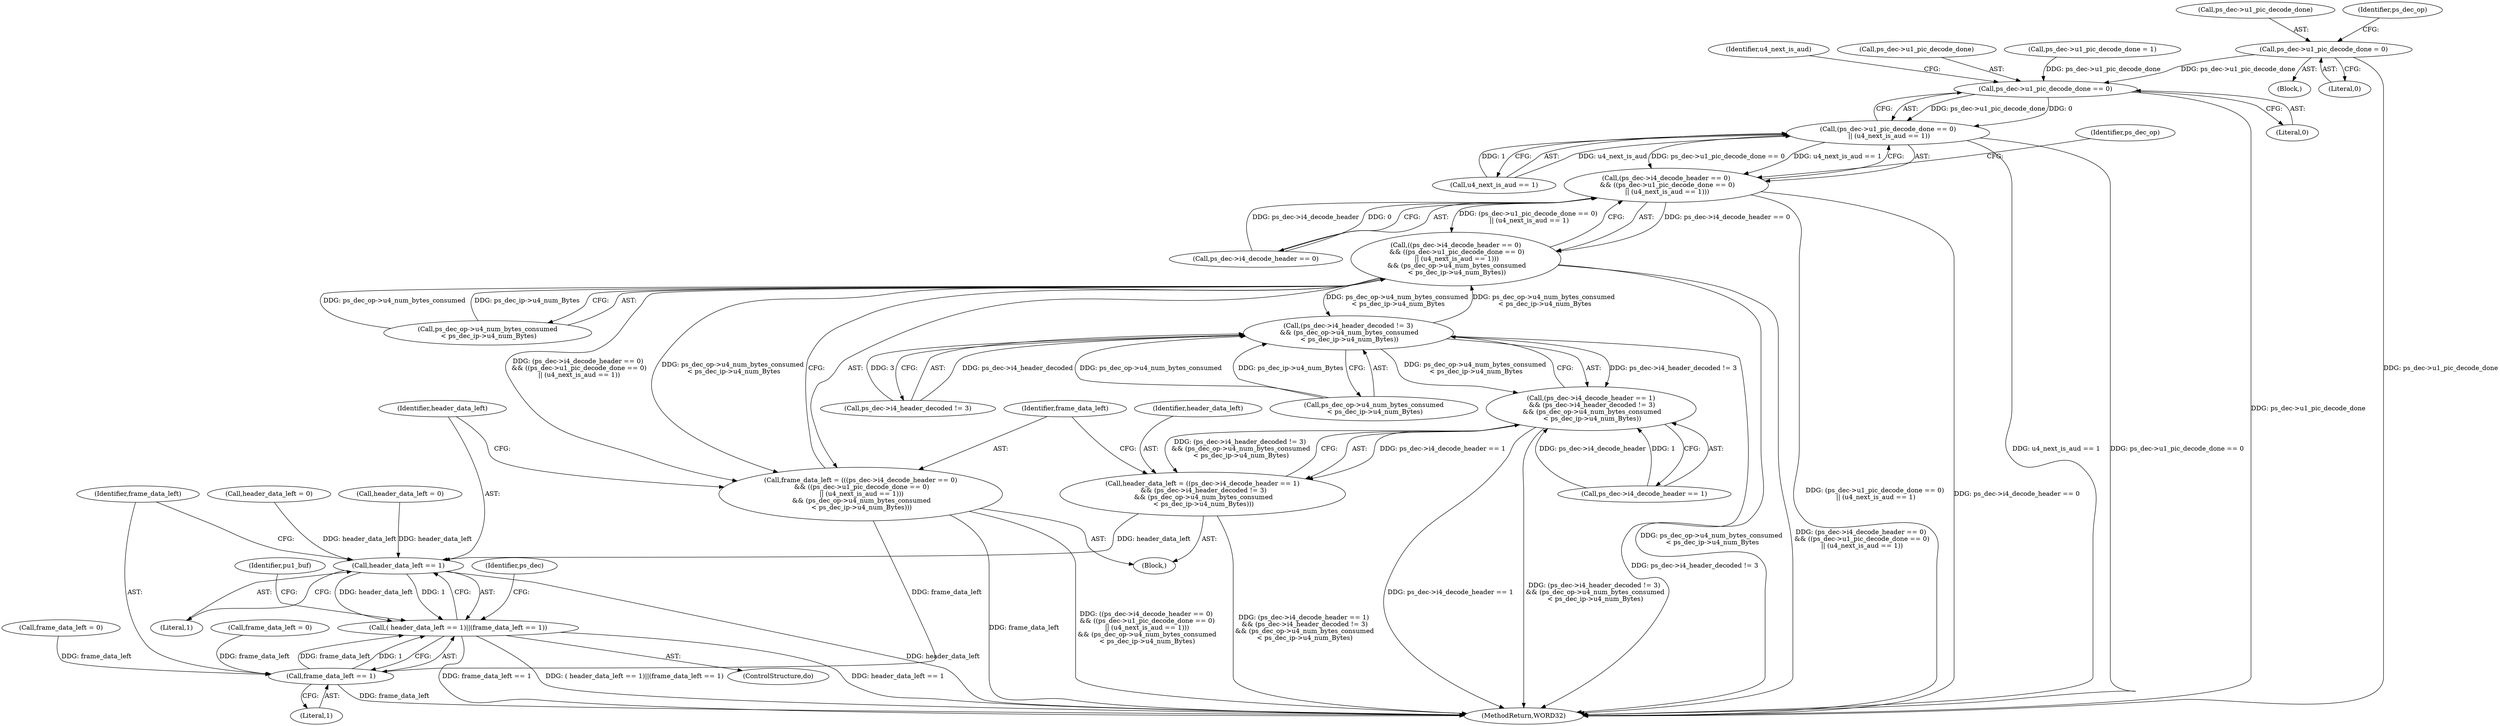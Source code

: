 digraph "0_Android_33ef7de9ddc8ea7eb9cbc440d1cf89957a0c267b@pointer" {
"1000302" [label="(Call,ps_dec->u1_pic_decode_done = 0)"];
"1001453" [label="(Call,ps_dec->u1_pic_decode_done == 0)"];
"1001452" [label="(Call,(ps_dec->u1_pic_decode_done == 0)\n || (u4_next_is_aud == 1))"];
"1001446" [label="(Call,(ps_dec->i4_decode_header == 0)\n && ((ps_dec->u1_pic_decode_done == 0)\n || (u4_next_is_aud == 1)))"];
"1001445" [label="(Call,((ps_dec->i4_decode_header == 0)\n && ((ps_dec->u1_pic_decode_done == 0)\n || (u4_next_is_aud == 1)))\n && (ps_dec_op->u4_num_bytes_consumed\n < ps_dec_ip->u4_num_Bytes))"];
"1001430" [label="(Call,(ps_dec->i4_header_decoded != 3)\n && (ps_dec_op->u4_num_bytes_consumed\n < ps_dec_ip->u4_num_Bytes))"];
"1001424" [label="(Call,(ps_dec->i4_decode_header == 1)\n && (ps_dec->i4_header_decoded != 3)\n && (ps_dec_op->u4_num_bytes_consumed\n < ps_dec_ip->u4_num_Bytes))"];
"1001422" [label="(Call,header_data_left = ((ps_dec->i4_decode_header == 1)\n && (ps_dec->i4_header_decoded != 3)\n && (ps_dec_op->u4_num_bytes_consumed\n < ps_dec_ip->u4_num_Bytes)))"];
"1001469" [label="(Call,header_data_left == 1)"];
"1001468" [label="(Call,( header_data_left == 1)||(frame_data_left == 1))"];
"1001443" [label="(Call,frame_data_left = (((ps_dec->i4_decode_header == 0)\n && ((ps_dec->u1_pic_decode_done == 0)\n || (u4_next_is_aud == 1)))\n && (ps_dec_op->u4_num_bytes_consumed\n < ps_dec_ip->u4_num_Bytes)))"];
"1001472" [label="(Call,frame_data_left == 1)"];
"1001446" [label="(Call,(ps_dec->i4_decode_header == 0)\n && ((ps_dec->u1_pic_decode_done == 0)\n || (u4_next_is_aud == 1)))"];
"1000197" [label="(Call,header_data_left = 0)"];
"1001443" [label="(Call,frame_data_left = (((ps_dec->i4_decode_header == 0)\n && ((ps_dec->u1_pic_decode_done == 0)\n || (u4_next_is_aud == 1)))\n && (ps_dec_op->u4_num_bytes_consumed\n < ps_dec_ip->u4_num_Bytes)))"];
"1001469" [label="(Call,header_data_left == 1)"];
"1001453" [label="(Call,ps_dec->u1_pic_decode_done == 0)"];
"1001473" [label="(Identifier,frame_data_left)"];
"1001445" [label="(Call,((ps_dec->i4_decode_header == 0)\n && ((ps_dec->u1_pic_decode_done == 0)\n || (u4_next_is_aud == 1)))\n && (ps_dec_op->u4_num_bytes_consumed\n < ps_dec_ip->u4_num_Bytes))"];
"1000980" [label="(Identifier,pu1_buf)"];
"1000302" [label="(Call,ps_dec->u1_pic_decode_done = 0)"];
"1001468" [label="(Call,( header_data_left == 1)||(frame_data_left == 1))"];
"1001430" [label="(Call,(ps_dec->i4_header_decoded != 3)\n && (ps_dec_op->u4_num_bytes_consumed\n < ps_dec_ip->u4_num_Bytes))"];
"1001444" [label="(Identifier,frame_data_left)"];
"1001424" [label="(Call,(ps_dec->i4_decode_header == 1)\n && (ps_dec->i4_header_decoded != 3)\n && (ps_dec_op->u4_num_bytes_consumed\n < ps_dec_ip->u4_num_Bytes))"];
"1001472" [label="(Call,frame_data_left == 1)"];
"1001479" [label="(Identifier,ps_dec)"];
"1000201" [label="(Call,frame_data_left = 0)"];
"1001474" [label="(Literal,1)"];
"1002189" [label="(MethodReturn,WORD32)"];
"1000977" [label="(Block,)"];
"1000303" [label="(Call,ps_dec->u1_pic_decode_done)"];
"1000306" [label="(Literal,0)"];
"1001436" [label="(Call,ps_dec_op->u4_num_bytes_consumed\n < ps_dec_ip->u4_num_Bytes)"];
"1001423" [label="(Identifier,header_data_left)"];
"1000152" [label="(Block,)"];
"1000976" [label="(ControlStructure,do)"];
"1001457" [label="(Literal,0)"];
"1001452" [label="(Call,(ps_dec->u1_pic_decode_done == 0)\n || (u4_next_is_aud == 1))"];
"1001425" [label="(Call,ps_dec->i4_decode_header == 1)"];
"1001286" [label="(Call,header_data_left = 0)"];
"1001283" [label="(Call,frame_data_left = 0)"];
"1001459" [label="(Identifier,u4_next_is_aud)"];
"1000309" [label="(Identifier,ps_dec_op)"];
"1001461" [label="(Call,ps_dec_op->u4_num_bytes_consumed\n < ps_dec_ip->u4_num_Bytes)"];
"1001422" [label="(Call,header_data_left = ((ps_dec->i4_decode_header == 1)\n && (ps_dec->i4_header_decoded != 3)\n && (ps_dec_op->u4_num_bytes_consumed\n < ps_dec_ip->u4_num_Bytes)))"];
"1001447" [label="(Call,ps_dec->i4_decode_header == 0)"];
"1001458" [label="(Call,u4_next_is_aud == 1)"];
"1001471" [label="(Literal,1)"];
"1001463" [label="(Identifier,ps_dec_op)"];
"1001431" [label="(Call,ps_dec->i4_header_decoded != 3)"];
"1001454" [label="(Call,ps_dec->u1_pic_decode_done)"];
"1001470" [label="(Identifier,header_data_left)"];
"1001275" [label="(Call,ps_dec->u1_pic_decode_done = 1)"];
"1000302" -> "1000152"  [label="AST: "];
"1000302" -> "1000306"  [label="CFG: "];
"1000303" -> "1000302"  [label="AST: "];
"1000306" -> "1000302"  [label="AST: "];
"1000309" -> "1000302"  [label="CFG: "];
"1000302" -> "1002189"  [label="DDG: ps_dec->u1_pic_decode_done"];
"1000302" -> "1001453"  [label="DDG: ps_dec->u1_pic_decode_done"];
"1001453" -> "1001452"  [label="AST: "];
"1001453" -> "1001457"  [label="CFG: "];
"1001454" -> "1001453"  [label="AST: "];
"1001457" -> "1001453"  [label="AST: "];
"1001459" -> "1001453"  [label="CFG: "];
"1001452" -> "1001453"  [label="CFG: "];
"1001453" -> "1002189"  [label="DDG: ps_dec->u1_pic_decode_done"];
"1001453" -> "1001452"  [label="DDG: ps_dec->u1_pic_decode_done"];
"1001453" -> "1001452"  [label="DDG: 0"];
"1001275" -> "1001453"  [label="DDG: ps_dec->u1_pic_decode_done"];
"1001452" -> "1001446"  [label="AST: "];
"1001452" -> "1001458"  [label="CFG: "];
"1001458" -> "1001452"  [label="AST: "];
"1001446" -> "1001452"  [label="CFG: "];
"1001452" -> "1002189"  [label="DDG: u4_next_is_aud == 1"];
"1001452" -> "1002189"  [label="DDG: ps_dec->u1_pic_decode_done == 0"];
"1001452" -> "1001446"  [label="DDG: ps_dec->u1_pic_decode_done == 0"];
"1001452" -> "1001446"  [label="DDG: u4_next_is_aud == 1"];
"1001458" -> "1001452"  [label="DDG: u4_next_is_aud"];
"1001458" -> "1001452"  [label="DDG: 1"];
"1001446" -> "1001445"  [label="AST: "];
"1001446" -> "1001447"  [label="CFG: "];
"1001447" -> "1001446"  [label="AST: "];
"1001463" -> "1001446"  [label="CFG: "];
"1001445" -> "1001446"  [label="CFG: "];
"1001446" -> "1002189"  [label="DDG: (ps_dec->u1_pic_decode_done == 0)\n || (u4_next_is_aud == 1)"];
"1001446" -> "1002189"  [label="DDG: ps_dec->i4_decode_header == 0"];
"1001446" -> "1001445"  [label="DDG: ps_dec->i4_decode_header == 0"];
"1001446" -> "1001445"  [label="DDG: (ps_dec->u1_pic_decode_done == 0)\n || (u4_next_is_aud == 1)"];
"1001447" -> "1001446"  [label="DDG: ps_dec->i4_decode_header"];
"1001447" -> "1001446"  [label="DDG: 0"];
"1001445" -> "1001443"  [label="AST: "];
"1001445" -> "1001461"  [label="CFG: "];
"1001461" -> "1001445"  [label="AST: "];
"1001443" -> "1001445"  [label="CFG: "];
"1001445" -> "1002189"  [label="DDG: ps_dec_op->u4_num_bytes_consumed\n < ps_dec_ip->u4_num_Bytes"];
"1001445" -> "1002189"  [label="DDG: (ps_dec->i4_decode_header == 0)\n && ((ps_dec->u1_pic_decode_done == 0)\n || (u4_next_is_aud == 1))"];
"1001445" -> "1001430"  [label="DDG: ps_dec_op->u4_num_bytes_consumed\n < ps_dec_ip->u4_num_Bytes"];
"1001445" -> "1001443"  [label="DDG: (ps_dec->i4_decode_header == 0)\n && ((ps_dec->u1_pic_decode_done == 0)\n || (u4_next_is_aud == 1))"];
"1001445" -> "1001443"  [label="DDG: ps_dec_op->u4_num_bytes_consumed\n < ps_dec_ip->u4_num_Bytes"];
"1001430" -> "1001445"  [label="DDG: ps_dec_op->u4_num_bytes_consumed\n < ps_dec_ip->u4_num_Bytes"];
"1001461" -> "1001445"  [label="DDG: ps_dec_op->u4_num_bytes_consumed"];
"1001461" -> "1001445"  [label="DDG: ps_dec_ip->u4_num_Bytes"];
"1001430" -> "1001424"  [label="AST: "];
"1001430" -> "1001431"  [label="CFG: "];
"1001430" -> "1001436"  [label="CFG: "];
"1001431" -> "1001430"  [label="AST: "];
"1001436" -> "1001430"  [label="AST: "];
"1001424" -> "1001430"  [label="CFG: "];
"1001430" -> "1002189"  [label="DDG: ps_dec->i4_header_decoded != 3"];
"1001430" -> "1001424"  [label="DDG: ps_dec->i4_header_decoded != 3"];
"1001430" -> "1001424"  [label="DDG: ps_dec_op->u4_num_bytes_consumed\n < ps_dec_ip->u4_num_Bytes"];
"1001431" -> "1001430"  [label="DDG: ps_dec->i4_header_decoded"];
"1001431" -> "1001430"  [label="DDG: 3"];
"1001436" -> "1001430"  [label="DDG: ps_dec_op->u4_num_bytes_consumed"];
"1001436" -> "1001430"  [label="DDG: ps_dec_ip->u4_num_Bytes"];
"1001424" -> "1001422"  [label="AST: "];
"1001424" -> "1001425"  [label="CFG: "];
"1001425" -> "1001424"  [label="AST: "];
"1001422" -> "1001424"  [label="CFG: "];
"1001424" -> "1002189"  [label="DDG: ps_dec->i4_decode_header == 1"];
"1001424" -> "1002189"  [label="DDG: (ps_dec->i4_header_decoded != 3)\n && (ps_dec_op->u4_num_bytes_consumed\n < ps_dec_ip->u4_num_Bytes)"];
"1001424" -> "1001422"  [label="DDG: ps_dec->i4_decode_header == 1"];
"1001424" -> "1001422"  [label="DDG: (ps_dec->i4_header_decoded != 3)\n && (ps_dec_op->u4_num_bytes_consumed\n < ps_dec_ip->u4_num_Bytes)"];
"1001425" -> "1001424"  [label="DDG: ps_dec->i4_decode_header"];
"1001425" -> "1001424"  [label="DDG: 1"];
"1001422" -> "1000977"  [label="AST: "];
"1001423" -> "1001422"  [label="AST: "];
"1001444" -> "1001422"  [label="CFG: "];
"1001422" -> "1002189"  [label="DDG: (ps_dec->i4_decode_header == 1)\n && (ps_dec->i4_header_decoded != 3)\n && (ps_dec_op->u4_num_bytes_consumed\n < ps_dec_ip->u4_num_Bytes)"];
"1001422" -> "1001469"  [label="DDG: header_data_left"];
"1001469" -> "1001468"  [label="AST: "];
"1001469" -> "1001471"  [label="CFG: "];
"1001470" -> "1001469"  [label="AST: "];
"1001471" -> "1001469"  [label="AST: "];
"1001473" -> "1001469"  [label="CFG: "];
"1001468" -> "1001469"  [label="CFG: "];
"1001469" -> "1002189"  [label="DDG: header_data_left"];
"1001469" -> "1001468"  [label="DDG: header_data_left"];
"1001469" -> "1001468"  [label="DDG: 1"];
"1001286" -> "1001469"  [label="DDG: header_data_left"];
"1000197" -> "1001469"  [label="DDG: header_data_left"];
"1001468" -> "1000976"  [label="AST: "];
"1001468" -> "1001472"  [label="CFG: "];
"1001472" -> "1001468"  [label="AST: "];
"1000980" -> "1001468"  [label="CFG: "];
"1001479" -> "1001468"  [label="CFG: "];
"1001468" -> "1002189"  [label="DDG: frame_data_left == 1"];
"1001468" -> "1002189"  [label="DDG: ( header_data_left == 1)||(frame_data_left == 1)"];
"1001468" -> "1002189"  [label="DDG: header_data_left == 1"];
"1001472" -> "1001468"  [label="DDG: frame_data_left"];
"1001472" -> "1001468"  [label="DDG: 1"];
"1001443" -> "1000977"  [label="AST: "];
"1001444" -> "1001443"  [label="AST: "];
"1001470" -> "1001443"  [label="CFG: "];
"1001443" -> "1002189"  [label="DDG: frame_data_left"];
"1001443" -> "1002189"  [label="DDG: ((ps_dec->i4_decode_header == 0)\n && ((ps_dec->u1_pic_decode_done == 0)\n || (u4_next_is_aud == 1)))\n && (ps_dec_op->u4_num_bytes_consumed\n < ps_dec_ip->u4_num_Bytes)"];
"1001443" -> "1001472"  [label="DDG: frame_data_left"];
"1001472" -> "1001474"  [label="CFG: "];
"1001473" -> "1001472"  [label="AST: "];
"1001474" -> "1001472"  [label="AST: "];
"1001472" -> "1002189"  [label="DDG: frame_data_left"];
"1001283" -> "1001472"  [label="DDG: frame_data_left"];
"1000201" -> "1001472"  [label="DDG: frame_data_left"];
}
